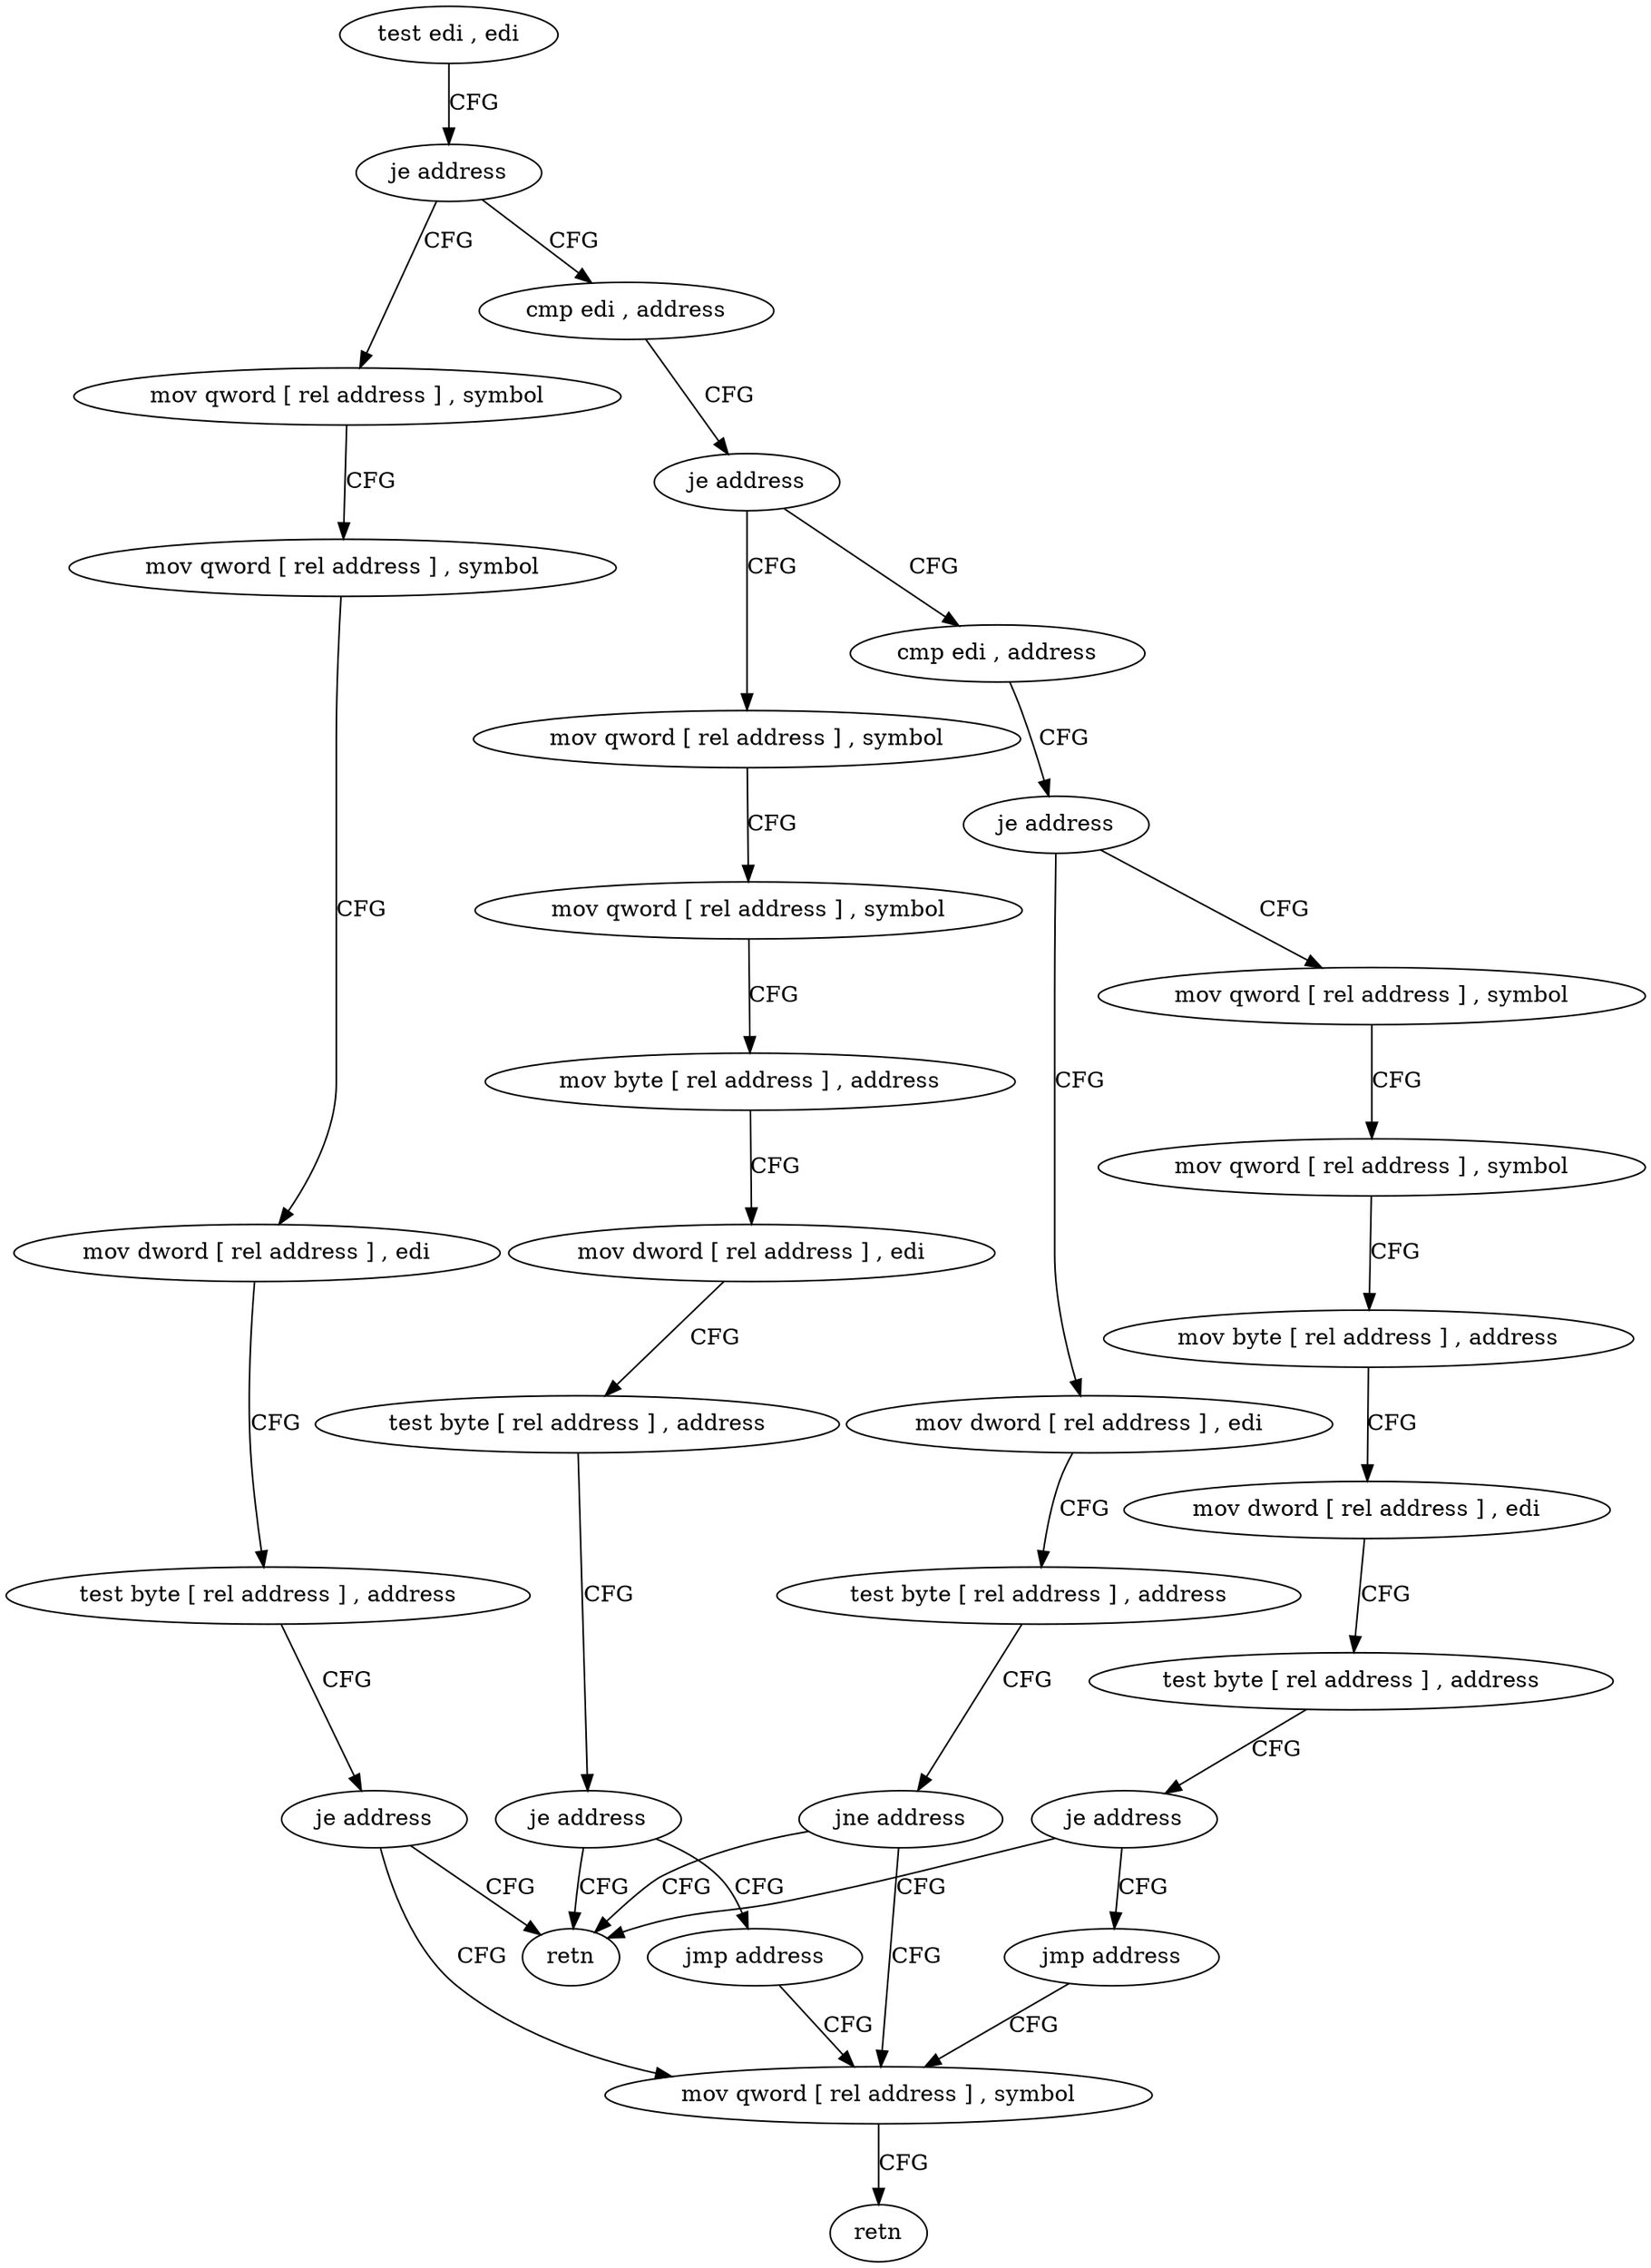 digraph "func" {
"4241232" [label = "test edi , edi" ]
"4241234" [label = "je address" ]
"4241262" [label = "mov qword [ rel address ] , symbol" ]
"4241236" [label = "cmp edi , address" ]
"4241273" [label = "mov qword [ rel address ] , symbol" ]
"4241284" [label = "mov dword [ rel address ] , edi" ]
"4241290" [label = "test byte [ rel address ] , address" ]
"4241297" [label = "je address" ]
"4241261" [label = "retn" ]
"4241299" [label = "mov qword [ rel address ] , symbol" ]
"4241239" [label = "je address" ]
"4241311" [label = "mov qword [ rel address ] , symbol" ]
"4241241" [label = "cmp edi , address" ]
"4241310" [label = "retn" ]
"4241322" [label = "mov qword [ rel address ] , symbol" ]
"4241333" [label = "mov byte [ rel address ] , address" ]
"4241340" [label = "mov dword [ rel address ] , edi" ]
"4241346" [label = "test byte [ rel address ] , address" ]
"4241353" [label = "je address" ]
"4241355" [label = "jmp address" ]
"4241244" [label = "je address" ]
"4241357" [label = "mov qword [ rel address ] , symbol" ]
"4241246" [label = "mov dword [ rel address ] , edi" ]
"4241368" [label = "mov qword [ rel address ] , symbol" ]
"4241379" [label = "mov byte [ rel address ] , address" ]
"4241386" [label = "mov dword [ rel address ] , edi" ]
"4241392" [label = "test byte [ rel address ] , address" ]
"4241399" [label = "je address" ]
"4241405" [label = "jmp address" ]
"4241252" [label = "test byte [ rel address ] , address" ]
"4241259" [label = "jne address" ]
"4241232" -> "4241234" [ label = "CFG" ]
"4241234" -> "4241262" [ label = "CFG" ]
"4241234" -> "4241236" [ label = "CFG" ]
"4241262" -> "4241273" [ label = "CFG" ]
"4241236" -> "4241239" [ label = "CFG" ]
"4241273" -> "4241284" [ label = "CFG" ]
"4241284" -> "4241290" [ label = "CFG" ]
"4241290" -> "4241297" [ label = "CFG" ]
"4241297" -> "4241261" [ label = "CFG" ]
"4241297" -> "4241299" [ label = "CFG" ]
"4241299" -> "4241310" [ label = "CFG" ]
"4241239" -> "4241311" [ label = "CFG" ]
"4241239" -> "4241241" [ label = "CFG" ]
"4241311" -> "4241322" [ label = "CFG" ]
"4241241" -> "4241244" [ label = "CFG" ]
"4241322" -> "4241333" [ label = "CFG" ]
"4241333" -> "4241340" [ label = "CFG" ]
"4241340" -> "4241346" [ label = "CFG" ]
"4241346" -> "4241353" [ label = "CFG" ]
"4241353" -> "4241261" [ label = "CFG" ]
"4241353" -> "4241355" [ label = "CFG" ]
"4241355" -> "4241299" [ label = "CFG" ]
"4241244" -> "4241357" [ label = "CFG" ]
"4241244" -> "4241246" [ label = "CFG" ]
"4241357" -> "4241368" [ label = "CFG" ]
"4241246" -> "4241252" [ label = "CFG" ]
"4241368" -> "4241379" [ label = "CFG" ]
"4241379" -> "4241386" [ label = "CFG" ]
"4241386" -> "4241392" [ label = "CFG" ]
"4241392" -> "4241399" [ label = "CFG" ]
"4241399" -> "4241261" [ label = "CFG" ]
"4241399" -> "4241405" [ label = "CFG" ]
"4241405" -> "4241299" [ label = "CFG" ]
"4241252" -> "4241259" [ label = "CFG" ]
"4241259" -> "4241299" [ label = "CFG" ]
"4241259" -> "4241261" [ label = "CFG" ]
}
